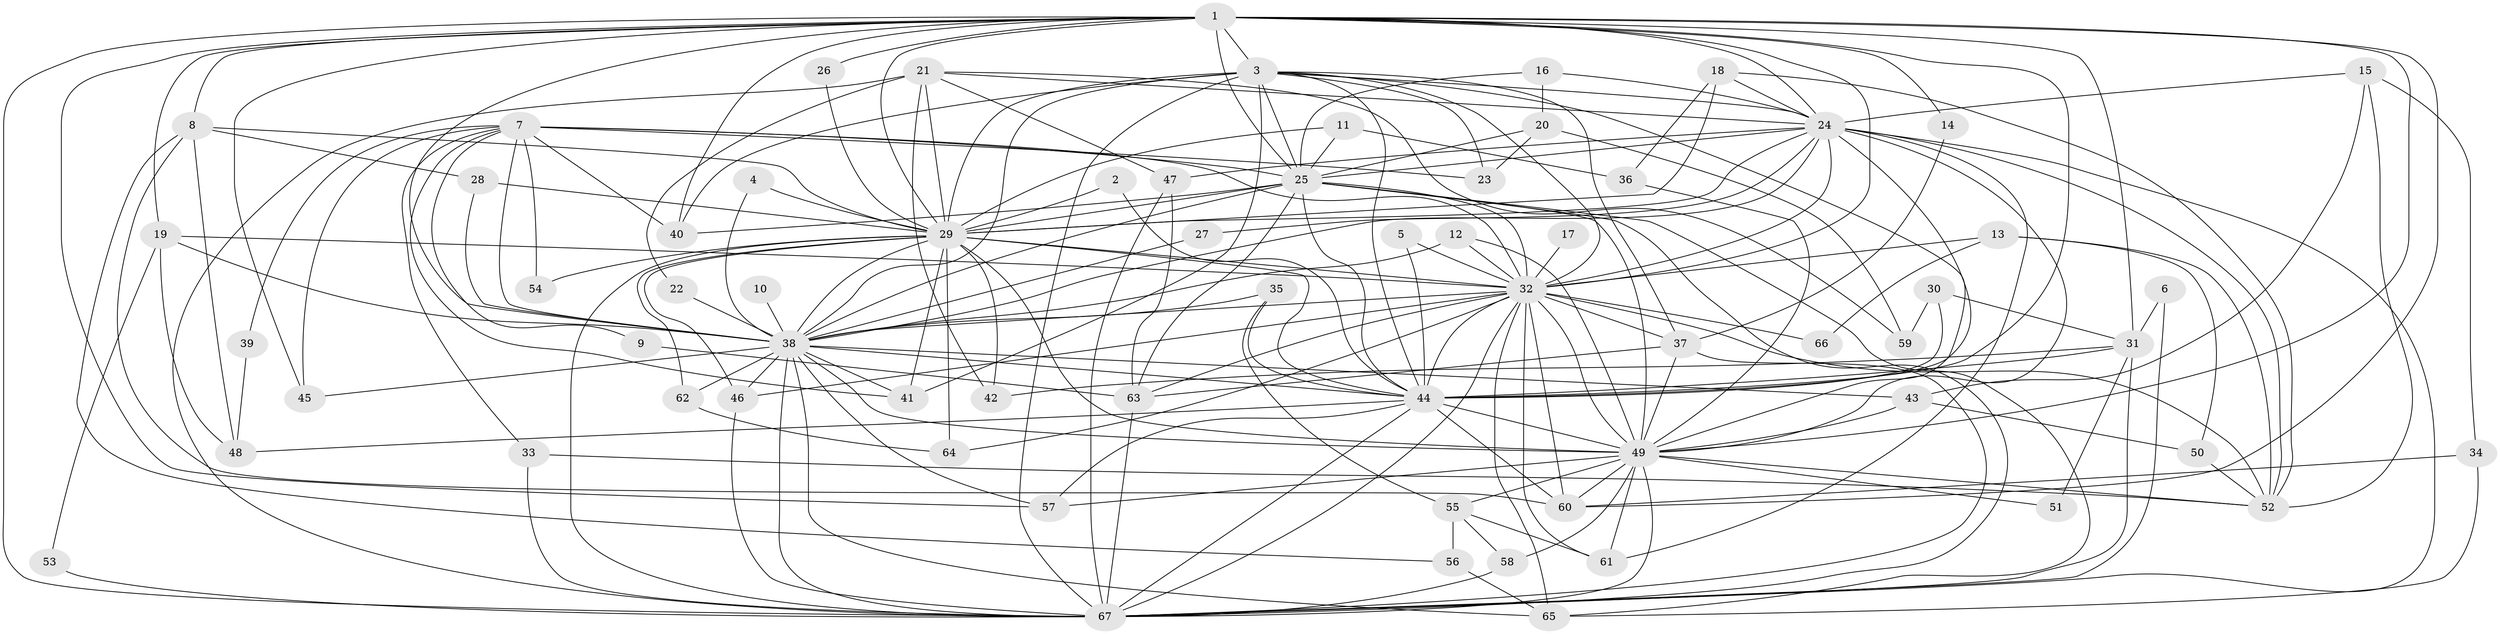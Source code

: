 // original degree distribution, {26: 0.007518796992481203, 21: 0.015037593984962405, 23: 0.015037593984962405, 19: 0.007518796992481203, 17: 0.007518796992481203, 24: 0.007518796992481203, 30: 0.015037593984962405, 3: 0.22556390977443608, 2: 0.5338345864661654, 6: 0.022556390977443608, 4: 0.09022556390977443, 8: 0.015037593984962405, 7: 0.007518796992481203, 12: 0.007518796992481203, 5: 0.022556390977443608}
// Generated by graph-tools (version 1.1) at 2025/01/03/09/25 03:01:30]
// undirected, 67 vertices, 198 edges
graph export_dot {
graph [start="1"]
  node [color=gray90,style=filled];
  1;
  2;
  3;
  4;
  5;
  6;
  7;
  8;
  9;
  10;
  11;
  12;
  13;
  14;
  15;
  16;
  17;
  18;
  19;
  20;
  21;
  22;
  23;
  24;
  25;
  26;
  27;
  28;
  29;
  30;
  31;
  32;
  33;
  34;
  35;
  36;
  37;
  38;
  39;
  40;
  41;
  42;
  43;
  44;
  45;
  46;
  47;
  48;
  49;
  50;
  51;
  52;
  53;
  54;
  55;
  56;
  57;
  58;
  59;
  60;
  61;
  62;
  63;
  64;
  65;
  66;
  67;
  1 -- 3 [weight=1.0];
  1 -- 8 [weight=1.0];
  1 -- 14 [weight=1.0];
  1 -- 19 [weight=1.0];
  1 -- 24 [weight=1.0];
  1 -- 25 [weight=2.0];
  1 -- 26 [weight=1.0];
  1 -- 29 [weight=2.0];
  1 -- 31 [weight=1.0];
  1 -- 32 [weight=2.0];
  1 -- 38 [weight=2.0];
  1 -- 40 [weight=1.0];
  1 -- 44 [weight=2.0];
  1 -- 45 [weight=1.0];
  1 -- 49 [weight=2.0];
  1 -- 57 [weight=1.0];
  1 -- 60 [weight=1.0];
  1 -- 67 [weight=1.0];
  2 -- 29 [weight=1.0];
  2 -- 44 [weight=1.0];
  3 -- 23 [weight=1.0];
  3 -- 24 [weight=2.0];
  3 -- 25 [weight=1.0];
  3 -- 29 [weight=3.0];
  3 -- 32 [weight=1.0];
  3 -- 37 [weight=1.0];
  3 -- 38 [weight=2.0];
  3 -- 40 [weight=1.0];
  3 -- 41 [weight=1.0];
  3 -- 44 [weight=1.0];
  3 -- 49 [weight=1.0];
  3 -- 67 [weight=1.0];
  4 -- 29 [weight=1.0];
  4 -- 38 [weight=1.0];
  5 -- 32 [weight=1.0];
  5 -- 44 [weight=1.0];
  6 -- 31 [weight=1.0];
  6 -- 67 [weight=1.0];
  7 -- 9 [weight=1.0];
  7 -- 23 [weight=1.0];
  7 -- 25 [weight=1.0];
  7 -- 32 [weight=1.0];
  7 -- 33 [weight=1.0];
  7 -- 38 [weight=1.0];
  7 -- 39 [weight=1.0];
  7 -- 40 [weight=1.0];
  7 -- 41 [weight=1.0];
  7 -- 45 [weight=1.0];
  7 -- 54 [weight=1.0];
  8 -- 28 [weight=1.0];
  8 -- 29 [weight=1.0];
  8 -- 48 [weight=1.0];
  8 -- 56 [weight=1.0];
  8 -- 60 [weight=1.0];
  9 -- 63 [weight=1.0];
  10 -- 38 [weight=2.0];
  11 -- 25 [weight=1.0];
  11 -- 29 [weight=1.0];
  11 -- 36 [weight=1.0];
  12 -- 32 [weight=1.0];
  12 -- 38 [weight=1.0];
  12 -- 49 [weight=1.0];
  13 -- 32 [weight=1.0];
  13 -- 50 [weight=1.0];
  13 -- 52 [weight=1.0];
  13 -- 66 [weight=1.0];
  14 -- 37 [weight=1.0];
  15 -- 24 [weight=1.0];
  15 -- 34 [weight=1.0];
  15 -- 43 [weight=1.0];
  15 -- 52 [weight=1.0];
  16 -- 20 [weight=1.0];
  16 -- 24 [weight=1.0];
  16 -- 25 [weight=1.0];
  17 -- 32 [weight=1.0];
  18 -- 24 [weight=1.0];
  18 -- 29 [weight=1.0];
  18 -- 36 [weight=1.0];
  18 -- 52 [weight=1.0];
  19 -- 32 [weight=1.0];
  19 -- 38 [weight=1.0];
  19 -- 48 [weight=1.0];
  19 -- 53 [weight=1.0];
  20 -- 23 [weight=1.0];
  20 -- 25 [weight=1.0];
  20 -- 59 [weight=1.0];
  21 -- 22 [weight=1.0];
  21 -- 24 [weight=1.0];
  21 -- 29 [weight=1.0];
  21 -- 42 [weight=1.0];
  21 -- 47 [weight=1.0];
  21 -- 59 [weight=1.0];
  21 -- 67 [weight=1.0];
  22 -- 38 [weight=1.0];
  24 -- 25 [weight=1.0];
  24 -- 27 [weight=1.0];
  24 -- 29 [weight=1.0];
  24 -- 32 [weight=1.0];
  24 -- 38 [weight=1.0];
  24 -- 44 [weight=3.0];
  24 -- 47 [weight=1.0];
  24 -- 49 [weight=2.0];
  24 -- 52 [weight=1.0];
  24 -- 61 [weight=1.0];
  24 -- 67 [weight=1.0];
  25 -- 29 [weight=1.0];
  25 -- 32 [weight=2.0];
  25 -- 38 [weight=1.0];
  25 -- 40 [weight=1.0];
  25 -- 44 [weight=1.0];
  25 -- 49 [weight=1.0];
  25 -- 63 [weight=1.0];
  25 -- 65 [weight=1.0];
  25 -- 67 [weight=1.0];
  26 -- 29 [weight=1.0];
  27 -- 38 [weight=1.0];
  28 -- 29 [weight=1.0];
  28 -- 38 [weight=1.0];
  29 -- 32 [weight=1.0];
  29 -- 38 [weight=1.0];
  29 -- 41 [weight=1.0];
  29 -- 42 [weight=1.0];
  29 -- 44 [weight=1.0];
  29 -- 46 [weight=1.0];
  29 -- 49 [weight=1.0];
  29 -- 54 [weight=1.0];
  29 -- 62 [weight=1.0];
  29 -- 64 [weight=1.0];
  29 -- 67 [weight=2.0];
  30 -- 31 [weight=1.0];
  30 -- 44 [weight=1.0];
  30 -- 59 [weight=1.0];
  31 -- 42 [weight=1.0];
  31 -- 44 [weight=2.0];
  31 -- 51 [weight=1.0];
  31 -- 67 [weight=1.0];
  32 -- 37 [weight=1.0];
  32 -- 38 [weight=1.0];
  32 -- 44 [weight=1.0];
  32 -- 46 [weight=1.0];
  32 -- 49 [weight=2.0];
  32 -- 52 [weight=1.0];
  32 -- 60 [weight=1.0];
  32 -- 61 [weight=1.0];
  32 -- 63 [weight=1.0];
  32 -- 64 [weight=1.0];
  32 -- 65 [weight=1.0];
  32 -- 66 [weight=2.0];
  32 -- 67 [weight=2.0];
  33 -- 52 [weight=1.0];
  33 -- 67 [weight=1.0];
  34 -- 60 [weight=1.0];
  34 -- 65 [weight=1.0];
  35 -- 38 [weight=1.0];
  35 -- 44 [weight=1.0];
  35 -- 55 [weight=1.0];
  36 -- 49 [weight=1.0];
  37 -- 49 [weight=1.0];
  37 -- 63 [weight=1.0];
  37 -- 67 [weight=1.0];
  38 -- 41 [weight=1.0];
  38 -- 43 [weight=1.0];
  38 -- 44 [weight=1.0];
  38 -- 45 [weight=1.0];
  38 -- 46 [weight=1.0];
  38 -- 49 [weight=1.0];
  38 -- 57 [weight=1.0];
  38 -- 62 [weight=1.0];
  38 -- 65 [weight=1.0];
  38 -- 67 [weight=1.0];
  39 -- 48 [weight=1.0];
  43 -- 49 [weight=1.0];
  43 -- 50 [weight=1.0];
  44 -- 48 [weight=1.0];
  44 -- 49 [weight=1.0];
  44 -- 57 [weight=1.0];
  44 -- 60 [weight=1.0];
  44 -- 67 [weight=1.0];
  46 -- 67 [weight=1.0];
  47 -- 63 [weight=1.0];
  47 -- 67 [weight=1.0];
  49 -- 51 [weight=1.0];
  49 -- 52 [weight=1.0];
  49 -- 55 [weight=1.0];
  49 -- 57 [weight=1.0];
  49 -- 58 [weight=1.0];
  49 -- 60 [weight=1.0];
  49 -- 61 [weight=1.0];
  49 -- 67 [weight=1.0];
  50 -- 52 [weight=1.0];
  53 -- 67 [weight=2.0];
  55 -- 56 [weight=1.0];
  55 -- 58 [weight=1.0];
  55 -- 61 [weight=1.0];
  56 -- 65 [weight=1.0];
  58 -- 67 [weight=1.0];
  62 -- 64 [weight=1.0];
  63 -- 67 [weight=1.0];
}
